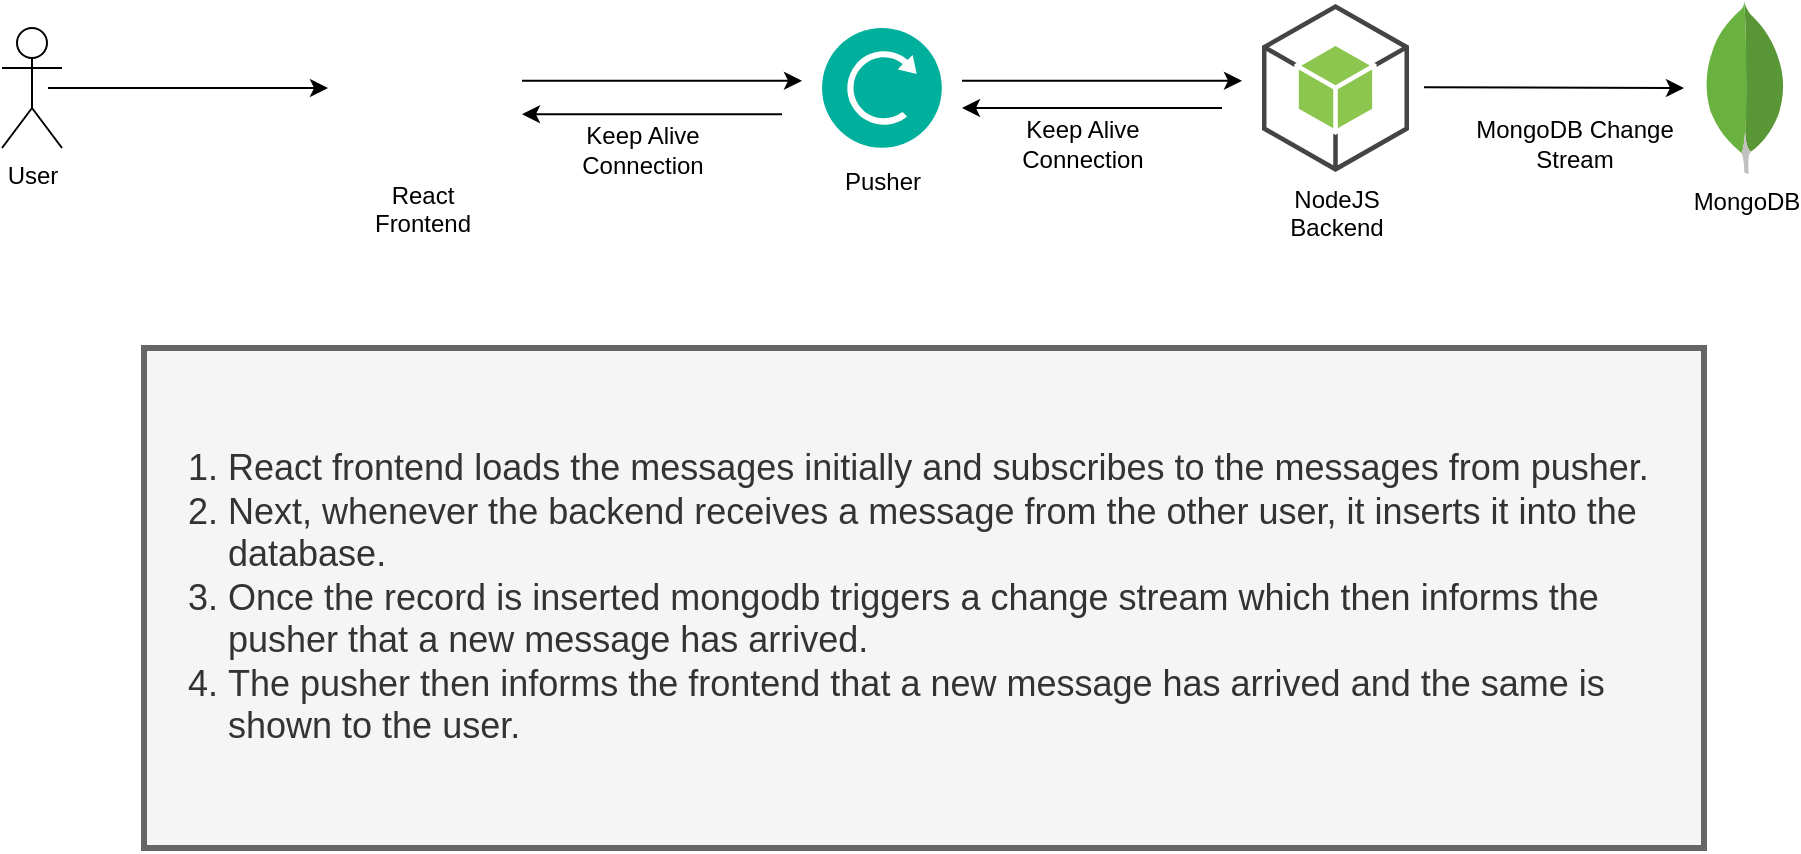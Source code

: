 <mxfile version="17.5.0" type="device"><diagram id="HS4xLgAiikQsav8jjzZE" name="Page-1"><mxGraphModel dx="1426" dy="769" grid="1" gridSize="10" guides="1" tooltips="1" connect="1" arrows="1" fold="1" page="1" pageScale="1" pageWidth="827" pageHeight="1169" math="0" shadow="0"><root><mxCell id="0"/><mxCell id="1" parent="0"/><mxCell id="LwDNOnsD6q-62VyEmNKV-1" value="User" style="shape=umlActor;verticalLabelPosition=bottom;verticalAlign=top;html=1;outlineConnect=0;" parent="1" vertex="1"><mxGeometry x="50" y="360" width="30" height="60" as="geometry"/></mxCell><mxCell id="LwDNOnsD6q-62VyEmNKV-2" value="NodeJS &lt;br&gt;Backend" style="outlineConnect=0;dashed=0;verticalLabelPosition=bottom;verticalAlign=top;align=center;html=1;shape=mxgraph.aws3.android;fillColor=#8CC64F;gradientColor=none;" parent="1" vertex="1"><mxGeometry x="680" y="348" width="73.5" height="84" as="geometry"/></mxCell><mxCell id="LwDNOnsD6q-62VyEmNKV-3" value="React &lt;br&gt;Frontend" style="shape=image;html=1;verticalAlign=top;verticalLabelPosition=bottom;labelBackgroundColor=#ffffff;imageAspect=0;aspect=fixed;image=https://cdn1.iconfinder.com/data/icons/ionicons-fill-vol-2/512/logo-react-128.png" parent="1" vertex="1"><mxGeometry x="220" y="350" width="80" height="80" as="geometry"/></mxCell><mxCell id="LwDNOnsD6q-62VyEmNKV-4" value="MongoDB" style="dashed=0;outlineConnect=0;html=1;align=center;labelPosition=center;verticalLabelPosition=bottom;verticalAlign=top;shape=mxgraph.weblogos.mongodb" parent="1" vertex="1"><mxGeometry x="901" y="346.9" width="41.2" height="86.2" as="geometry"/></mxCell><mxCell id="LwDNOnsD6q-62VyEmNKV-5" value="" style="endArrow=classic;html=1;rounded=0;" parent="1" edge="1"><mxGeometry width="50" height="50" relative="1" as="geometry"><mxPoint x="73" y="390" as="sourcePoint"/><mxPoint x="213" y="390" as="targetPoint"/></mxGeometry></mxCell><mxCell id="LwDNOnsD6q-62VyEmNKV-8" value="" style="endArrow=classic;html=1;rounded=0;" parent="1" edge="1"><mxGeometry width="50" height="50" relative="1" as="geometry"><mxPoint x="761" y="389.66" as="sourcePoint"/><mxPoint x="891" y="390" as="targetPoint"/></mxGeometry></mxCell><mxCell id="LwDNOnsD6q-62VyEmNKV-10" value="MongoDB Change &lt;br&gt;Stream" style="text;html=1;align=center;verticalAlign=middle;resizable=0;points=[];autosize=1;strokeColor=none;fillColor=none;" parent="1" vertex="1"><mxGeometry x="781" y="403.1" width="110" height="30" as="geometry"/></mxCell><mxCell id="O_HakEF6TtGv2wbajKUh-2" value="" style="aspect=fixed;perimeter=ellipsePerimeter;html=1;align=center;shadow=0;dashed=0;fontColor=#4277BB;labelBackgroundColor=#ffffff;fontSize=12;spacingTop=3;image;image=img/lib/ibm/management/push_notifications.svg;" vertex="1" parent="1"><mxGeometry x="460" y="360" width="60" height="60" as="geometry"/></mxCell><mxCell id="O_HakEF6TtGv2wbajKUh-3" value="Pusher" style="text;html=1;align=center;verticalAlign=middle;resizable=0;points=[];autosize=1;strokeColor=none;fillColor=none;" vertex="1" parent="1"><mxGeometry x="465" y="426.9" width="50" height="20" as="geometry"/></mxCell><mxCell id="O_HakEF6TtGv2wbajKUh-4" value="" style="endArrow=classic;html=1;rounded=0;" edge="1" parent="1"><mxGeometry width="50" height="50" relative="1" as="geometry"><mxPoint x="310" y="386.4" as="sourcePoint"/><mxPoint x="450" y="386.4" as="targetPoint"/></mxGeometry></mxCell><mxCell id="O_HakEF6TtGv2wbajKUh-5" value="" style="endArrow=classic;html=1;rounded=0;" edge="1" parent="1"><mxGeometry width="50" height="50" relative="1" as="geometry"><mxPoint x="530" y="386.4" as="sourcePoint"/><mxPoint x="670" y="386.4" as="targetPoint"/></mxGeometry></mxCell><mxCell id="O_HakEF6TtGv2wbajKUh-7" value="" style="endArrow=classic;html=1;rounded=0;" edge="1" parent="1"><mxGeometry width="50" height="50" relative="1" as="geometry"><mxPoint x="660" y="400" as="sourcePoint"/><mxPoint x="530" y="400" as="targetPoint"/></mxGeometry></mxCell><mxCell id="O_HakEF6TtGv2wbajKUh-9" value="Keep Alive &lt;br&gt;Connection" style="text;html=1;align=center;verticalAlign=middle;resizable=0;points=[];autosize=1;strokeColor=none;fillColor=none;" vertex="1" parent="1"><mxGeometry x="550" y="403.1" width="80" height="30" as="geometry"/></mxCell><mxCell id="O_HakEF6TtGv2wbajKUh-11" value="&lt;ol style=&quot;font-size: 18px&quot;&gt;&lt;li&gt;&lt;font style=&quot;font-size: 18px&quot;&gt;React frontend loads the messages initially and subscribes to the messages from pusher.&lt;/font&gt;&lt;/li&gt;&lt;li&gt;&lt;font style=&quot;font-size: 18px&quot;&gt;Next, whenever the backend receives a message from the other user, it inserts it into the database.&lt;/font&gt;&lt;/li&gt;&lt;li&gt;&lt;font style=&quot;font-size: 18px&quot;&gt;Once the record is inserted mongodb triggers a change stream which then informs the pusher that a new message has arrived.&lt;/font&gt;&lt;/li&gt;&lt;li&gt;&lt;font style=&quot;font-size: 18px&quot;&gt;The pusher then informs the frontend that a new message has arrived and the same is shown to the user.&lt;/font&gt;&lt;/li&gt;&lt;/ol&gt;" style="rounded=0;whiteSpace=wrap;html=1;align=left;fillColor=#f5f5f5;strokeColor=#666666;fontColor=#333333;gradientColor=none;strokeWidth=3;" vertex="1" parent="1"><mxGeometry x="121" y="520" width="780" height="250" as="geometry"/></mxCell><mxCell id="O_HakEF6TtGv2wbajKUh-12" value="" style="endArrow=classic;html=1;rounded=0;" edge="1" parent="1"><mxGeometry width="50" height="50" relative="1" as="geometry"><mxPoint x="440" y="403.1" as="sourcePoint"/><mxPoint x="310" y="403.1" as="targetPoint"/></mxGeometry></mxCell><mxCell id="O_HakEF6TtGv2wbajKUh-13" value="Keep Alive &lt;br&gt;Connection" style="text;html=1;align=center;verticalAlign=middle;resizable=0;points=[];autosize=1;strokeColor=none;fillColor=none;" vertex="1" parent="1"><mxGeometry x="330" y="406.2" width="80" height="30" as="geometry"/></mxCell></root></mxGraphModel></diagram></mxfile>